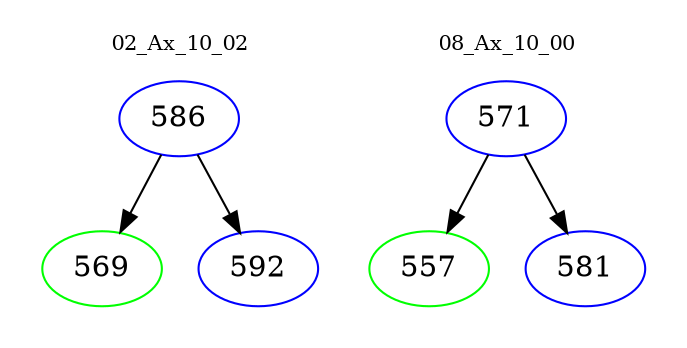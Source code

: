 digraph{
subgraph cluster_0 {
color = white
label = "02_Ax_10_02";
fontsize=10;
T0_586 [label="586", color="blue"]
T0_586 -> T0_569 [color="black"]
T0_569 [label="569", color="green"]
T0_586 -> T0_592 [color="black"]
T0_592 [label="592", color="blue"]
}
subgraph cluster_1 {
color = white
label = "08_Ax_10_00";
fontsize=10;
T1_571 [label="571", color="blue"]
T1_571 -> T1_557 [color="black"]
T1_557 [label="557", color="green"]
T1_571 -> T1_581 [color="black"]
T1_581 [label="581", color="blue"]
}
}
